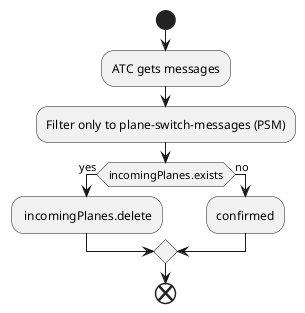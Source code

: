 @startuml
start
:ATC gets messages;
:Filter only to plane-switch-messages (PSM);

if (incomingPlanes.exists) then (yes)
  : incomingPlanes.delete;
else (no)
  :confirmed;
endif

end

@enduml